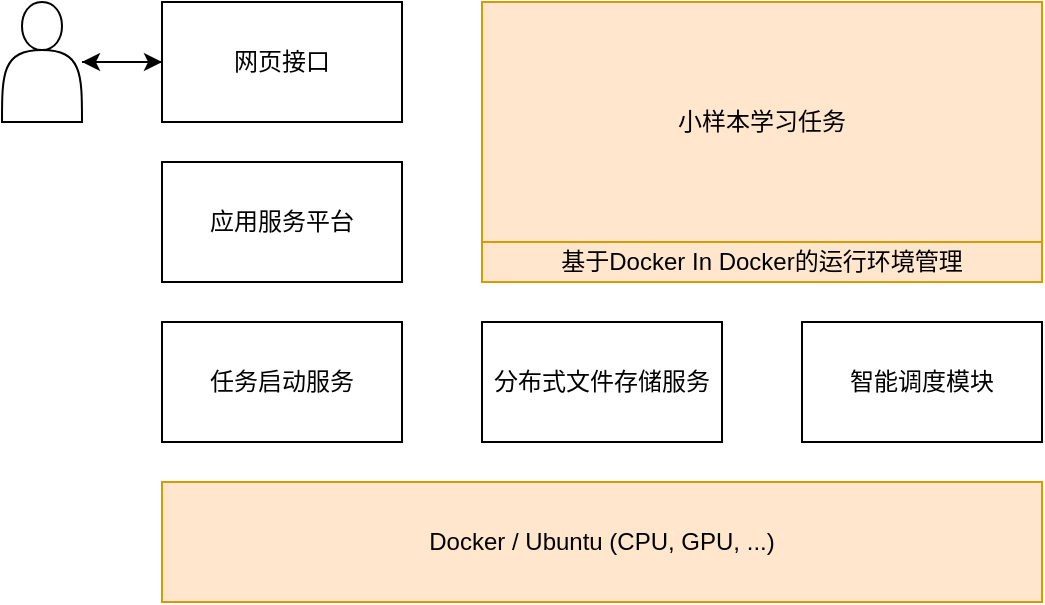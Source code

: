 <mxfile version="18.1.1" type="github">
  <diagram id="NusNNKBgmzpOXEPar8NP" name="Page-1">
    <mxGraphModel dx="1394" dy="801" grid="1" gridSize="10" guides="1" tooltips="1" connect="1" arrows="1" fold="1" page="1" pageScale="1" pageWidth="827" pageHeight="1169" math="0" shadow="0">
      <root>
        <mxCell id="0" />
        <mxCell id="1" parent="0" />
        <mxCell id="iKGXUn_3LbDvIN47JL6--3" value="" style="edgeStyle=orthogonalEdgeStyle;rounded=0;orthogonalLoop=1;jettySize=auto;html=1;" parent="1" source="iKGXUn_3LbDvIN47JL6--1" target="iKGXUn_3LbDvIN47JL6--2" edge="1">
          <mxGeometry relative="1" as="geometry" />
        </mxCell>
        <mxCell id="iKGXUn_3LbDvIN47JL6--1" value="" style="shape=actor;whiteSpace=wrap;html=1;" parent="1" vertex="1">
          <mxGeometry x="80" y="80" width="40" height="60" as="geometry" />
        </mxCell>
        <mxCell id="iKGXUn_3LbDvIN47JL6--5" style="edgeStyle=orthogonalEdgeStyle;rounded=0;orthogonalLoop=1;jettySize=auto;html=1;" parent="1" source="iKGXUn_3LbDvIN47JL6--2" target="iKGXUn_3LbDvIN47JL6--1" edge="1">
          <mxGeometry relative="1" as="geometry" />
        </mxCell>
        <mxCell id="iKGXUn_3LbDvIN47JL6--2" value="网页接口" style="rounded=0;whiteSpace=wrap;html=1;" parent="1" vertex="1">
          <mxGeometry x="160" y="80" width="120" height="60" as="geometry" />
        </mxCell>
        <mxCell id="iKGXUn_3LbDvIN47JL6--6" value="应用服务平台" style="rounded=0;whiteSpace=wrap;html=1;" parent="1" vertex="1">
          <mxGeometry x="160" y="160" width="120" height="60" as="geometry" />
        </mxCell>
        <mxCell id="iKGXUn_3LbDvIN47JL6--10" value="任务启动服务" style="rounded=0;whiteSpace=wrap;html=1;" parent="1" vertex="1">
          <mxGeometry x="160" y="240" width="120" height="60" as="geometry" />
        </mxCell>
        <mxCell id="iKGXUn_3LbDvIN47JL6--11" value="分布式文件存储服务" style="rounded=0;whiteSpace=wrap;html=1;" parent="1" vertex="1">
          <mxGeometry x="320" y="240" width="120" height="60" as="geometry" />
        </mxCell>
        <mxCell id="iKGXUn_3LbDvIN47JL6--12" value="智能调度模块" style="rounded=0;whiteSpace=wrap;html=1;" parent="1" vertex="1">
          <mxGeometry x="480" y="240" width="120" height="60" as="geometry" />
        </mxCell>
        <mxCell id="iKGXUn_3LbDvIN47JL6--14" value="Docker / Ubuntu (CPU, GPU, ...)" style="rounded=0;whiteSpace=wrap;html=1;fillColor=#ffe6cc;strokeColor=#d79b00;" parent="1" vertex="1">
          <mxGeometry x="160" y="320" width="440" height="60" as="geometry" />
        </mxCell>
        <mxCell id="iKGXUn_3LbDvIN47JL6--20" value="小样本学习任务" style="rounded=0;whiteSpace=wrap;html=1;fillColor=#ffe6cc;strokeColor=#d79b00;" parent="1" vertex="1">
          <mxGeometry x="320" y="80" width="280" height="120" as="geometry" />
        </mxCell>
        <mxCell id="r1gaUft4dZzyVg30-eRN-2" value="基于Docker In Docker的运行环境管理" style="rounded=0;whiteSpace=wrap;html=1;shadow=0;glass=0;sketch=0;fillColor=#ffe6cc;strokeColor=#d79b00;" parent="1" vertex="1">
          <mxGeometry x="320" y="200" width="280" height="20" as="geometry" />
        </mxCell>
      </root>
    </mxGraphModel>
  </diagram>
</mxfile>
